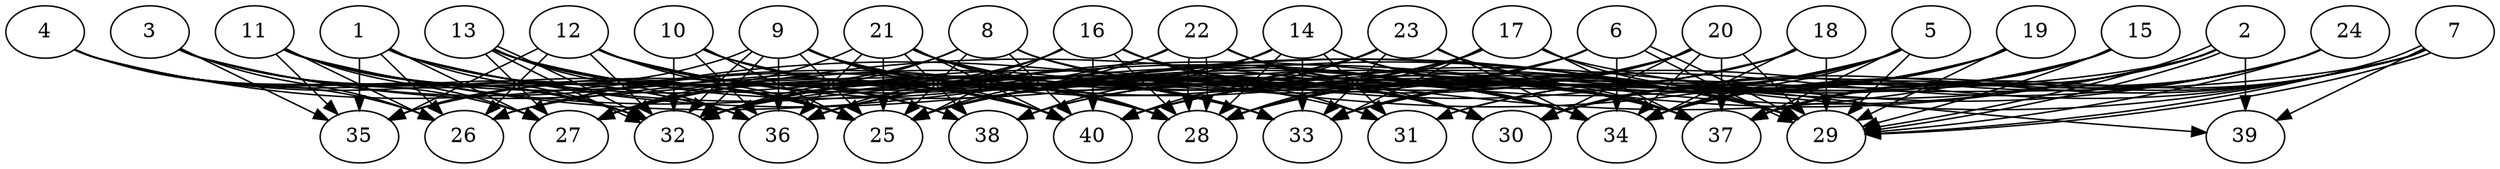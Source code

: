 // DAG automatically generated by daggen at Thu Oct  3 14:06:49 2019
// ./daggen --dot -n 40 --ccr 0.5 --fat 0.9 --regular 0.9 --density 0.9 --mindata 5242880 --maxdata 52428800 
digraph G {
  1 [size="54018048", alpha="0.13", expect_size="27009024"] 
  1 -> 25 [size ="27009024"]
  1 -> 26 [size ="27009024"]
  1 -> 27 [size ="27009024"]
  1 -> 29 [size ="27009024"]
  1 -> 32 [size ="27009024"]
  1 -> 33 [size ="27009024"]
  1 -> 34 [size ="27009024"]
  1 -> 35 [size ="27009024"]
  2 [size="77821952", alpha="0.07", expect_size="38910976"] 
  2 -> 25 [size ="38910976"]
  2 -> 26 [size ="38910976"]
  2 -> 29 [size ="38910976"]
  2 -> 29 [size ="38910976"]
  2 -> 34 [size ="38910976"]
  2 -> 36 [size ="38910976"]
  2 -> 37 [size ="38910976"]
  2 -> 39 [size ="38910976"]
  2 -> 40 [size ="38910976"]
  3 [size="66799616", alpha="0.16", expect_size="33399808"] 
  3 -> 25 [size ="33399808"]
  3 -> 26 [size ="33399808"]
  3 -> 28 [size ="33399808"]
  3 -> 32 [size ="33399808"]
  3 -> 33 [size ="33399808"]
  3 -> 35 [size ="33399808"]
  3 -> 36 [size ="33399808"]
  4 [size="96972800", alpha="0.10", expect_size="48486400"] 
  4 -> 25 [size ="48486400"]
  4 -> 26 [size ="48486400"]
  4 -> 27 [size ="48486400"]
  4 -> 28 [size ="48486400"]
  4 -> 32 [size ="48486400"]
  4 -> 36 [size ="48486400"]
  5 [size="27070464", alpha="0.01", expect_size="13535232"] 
  5 -> 25 [size ="13535232"]
  5 -> 26 [size ="13535232"]
  5 -> 28 [size ="13535232"]
  5 -> 29 [size ="13535232"]
  5 -> 30 [size ="13535232"]
  5 -> 34 [size ="13535232"]
  5 -> 37 [size ="13535232"]
  6 [size="17588224", alpha="0.09", expect_size="8794112"] 
  6 -> 25 [size ="8794112"]
  6 -> 28 [size ="8794112"]
  6 -> 29 [size ="8794112"]
  6 -> 29 [size ="8794112"]
  6 -> 32 [size ="8794112"]
  6 -> 34 [size ="8794112"]
  6 -> 38 [size ="8794112"]
  7 [size="80990208", alpha="0.17", expect_size="40495104"] 
  7 -> 25 [size ="40495104"]
  7 -> 29 [size ="40495104"]
  7 -> 29 [size ="40495104"]
  7 -> 30 [size ="40495104"]
  7 -> 32 [size ="40495104"]
  7 -> 33 [size ="40495104"]
  7 -> 34 [size ="40495104"]
  7 -> 37 [size ="40495104"]
  7 -> 39 [size ="40495104"]
  8 [size="102760448", alpha="0.05", expect_size="51380224"] 
  8 -> 25 [size ="51380224"]
  8 -> 27 [size ="51380224"]
  8 -> 29 [size ="51380224"]
  8 -> 30 [size ="51380224"]
  8 -> 32 [size ="51380224"]
  8 -> 34 [size ="51380224"]
  8 -> 40 [size ="51380224"]
  9 [size="15792128", alpha="0.17", expect_size="7896064"] 
  9 -> 25 [size ="7896064"]
  9 -> 28 [size ="7896064"]
  9 -> 29 [size ="7896064"]
  9 -> 32 [size ="7896064"]
  9 -> 32 [size ="7896064"]
  9 -> 33 [size ="7896064"]
  9 -> 34 [size ="7896064"]
  9 -> 35 [size ="7896064"]
  9 -> 36 [size ="7896064"]
  9 -> 40 [size ="7896064"]
  10 [size="103460864", alpha="0.18", expect_size="51730432"] 
  10 -> 25 [size ="51730432"]
  10 -> 28 [size ="51730432"]
  10 -> 30 [size ="51730432"]
  10 -> 32 [size ="51730432"]
  10 -> 36 [size ="51730432"]
  10 -> 40 [size ="51730432"]
  11 [size="49332224", alpha="0.15", expect_size="24666112"] 
  11 -> 25 [size ="24666112"]
  11 -> 26 [size ="24666112"]
  11 -> 27 [size ="24666112"]
  11 -> 29 [size ="24666112"]
  11 -> 32 [size ="24666112"]
  11 -> 34 [size ="24666112"]
  11 -> 35 [size ="24666112"]
  11 -> 40 [size ="24666112"]
  12 [size="14254080", alpha="0.10", expect_size="7127040"] 
  12 -> 25 [size ="7127040"]
  12 -> 26 [size ="7127040"]
  12 -> 28 [size ="7127040"]
  12 -> 30 [size ="7127040"]
  12 -> 32 [size ="7127040"]
  12 -> 35 [size ="7127040"]
  12 -> 37 [size ="7127040"]
  12 -> 38 [size ="7127040"]
  12 -> 40 [size ="7127040"]
  13 [size="48054272", alpha="0.19", expect_size="24027136"] 
  13 -> 25 [size ="24027136"]
  13 -> 27 [size ="24027136"]
  13 -> 31 [size ="24027136"]
  13 -> 32 [size ="24027136"]
  13 -> 32 [size ="24027136"]
  13 -> 34 [size ="24027136"]
  13 -> 36 [size ="24027136"]
  13 -> 38 [size ="24027136"]
  13 -> 40 [size ="24027136"]
  14 [size="30615552", alpha="0.19", expect_size="15307776"] 
  14 -> 27 [size ="15307776"]
  14 -> 28 [size ="15307776"]
  14 -> 29 [size ="15307776"]
  14 -> 31 [size ="15307776"]
  14 -> 32 [size ="15307776"]
  14 -> 33 [size ="15307776"]
  14 -> 37 [size ="15307776"]
  14 -> 38 [size ="15307776"]
  15 [size="79839232", alpha="0.10", expect_size="39919616"] 
  15 -> 27 [size ="39919616"]
  15 -> 28 [size ="39919616"]
  15 -> 29 [size ="39919616"]
  15 -> 31 [size ="39919616"]
  15 -> 34 [size ="39919616"]
  15 -> 37 [size ="39919616"]
  16 [size="83814400", alpha="0.06", expect_size="41907200"] 
  16 -> 25 [size ="41907200"]
  16 -> 28 [size ="41907200"]
  16 -> 30 [size ="41907200"]
  16 -> 31 [size ="41907200"]
  16 -> 32 [size ="41907200"]
  16 -> 36 [size ="41907200"]
  16 -> 37 [size ="41907200"]
  16 -> 40 [size ="41907200"]
  17 [size="30265344", alpha="0.19", expect_size="15132672"] 
  17 -> 25 [size ="15132672"]
  17 -> 26 [size ="15132672"]
  17 -> 28 [size ="15132672"]
  17 -> 29 [size ="15132672"]
  17 -> 32 [size ="15132672"]
  17 -> 33 [size ="15132672"]
  17 -> 37 [size ="15132672"]
  17 -> 38 [size ="15132672"]
  17 -> 39 [size ="15132672"]
  18 [size="15048704", alpha="0.05", expect_size="7524352"] 
  18 -> 28 [size ="7524352"]
  18 -> 29 [size ="7524352"]
  18 -> 32 [size ="7524352"]
  18 -> 33 [size ="7524352"]
  18 -> 34 [size ="7524352"]
  19 [size="40415232", alpha="0.08", expect_size="20207616"] 
  19 -> 28 [size ="20207616"]
  19 -> 29 [size ="20207616"]
  19 -> 31 [size ="20207616"]
  19 -> 33 [size ="20207616"]
  19 -> 34 [size ="20207616"]
  19 -> 40 [size ="20207616"]
  20 [size="27265024", alpha="0.05", expect_size="13632512"] 
  20 -> 25 [size ="13632512"]
  20 -> 28 [size ="13632512"]
  20 -> 29 [size ="13632512"]
  20 -> 30 [size ="13632512"]
  20 -> 33 [size ="13632512"]
  20 -> 34 [size ="13632512"]
  20 -> 36 [size ="13632512"]
  20 -> 37 [size ="13632512"]
  20 -> 40 [size ="13632512"]
  21 [size="16203776", alpha="0.10", expect_size="8101888"] 
  21 -> 25 [size ="8101888"]
  21 -> 27 [size ="8101888"]
  21 -> 28 [size ="8101888"]
  21 -> 33 [size ="8101888"]
  21 -> 36 [size ="8101888"]
  21 -> 37 [size ="8101888"]
  21 -> 38 [size ="8101888"]
  21 -> 40 [size ="8101888"]
  22 [size="85893120", alpha="0.11", expect_size="42946560"] 
  22 -> 25 [size ="42946560"]
  22 -> 28 [size ="42946560"]
  22 -> 28 [size ="42946560"]
  22 -> 30 [size ="42946560"]
  22 -> 34 [size ="42946560"]
  22 -> 35 [size ="42946560"]
  22 -> 37 [size ="42946560"]
  23 [size="38359040", alpha="0.03", expect_size="19179520"] 
  23 -> 25 [size ="19179520"]
  23 -> 29 [size ="19179520"]
  23 -> 32 [size ="19179520"]
  23 -> 33 [size ="19179520"]
  23 -> 34 [size ="19179520"]
  23 -> 36 [size ="19179520"]
  23 -> 37 [size ="19179520"]
  23 -> 40 [size ="19179520"]
  24 [size="31948800", alpha="0.13", expect_size="15974400"] 
  24 -> 29 [size ="15974400"]
  24 -> 30 [size ="15974400"]
  24 -> 33 [size ="15974400"]
  24 -> 34 [size ="15974400"]
  24 -> 37 [size ="15974400"]
  24 -> 40 [size ="15974400"]
  25 [size="29009920", alpha="0.07", expect_size="14504960"] 
  26 [size="75808768", alpha="0.02", expect_size="37904384"] 
  27 [size="11509760", alpha="0.13", expect_size="5754880"] 
  28 [size="103073792", alpha="0.03", expect_size="51536896"] 
  29 [size="32792576", alpha="0.14", expect_size="16396288"] 
  30 [size="69763072", alpha="0.05", expect_size="34881536"] 
  31 [size="91023360", alpha="0.04", expect_size="45511680"] 
  32 [size="45735936", alpha="0.04", expect_size="22867968"] 
  33 [size="95608832", alpha="0.11", expect_size="47804416"] 
  34 [size="13842432", alpha="0.03", expect_size="6921216"] 
  35 [size="75665408", alpha="0.10", expect_size="37832704"] 
  36 [size="14553088", alpha="0.12", expect_size="7276544"] 
  37 [size="26349568", alpha="0.19", expect_size="13174784"] 
  38 [size="87187456", alpha="0.06", expect_size="43593728"] 
  39 [size="100599808", alpha="0.00", expect_size="50299904"] 
  40 [size="71895040", alpha="0.17", expect_size="35947520"] 
}
